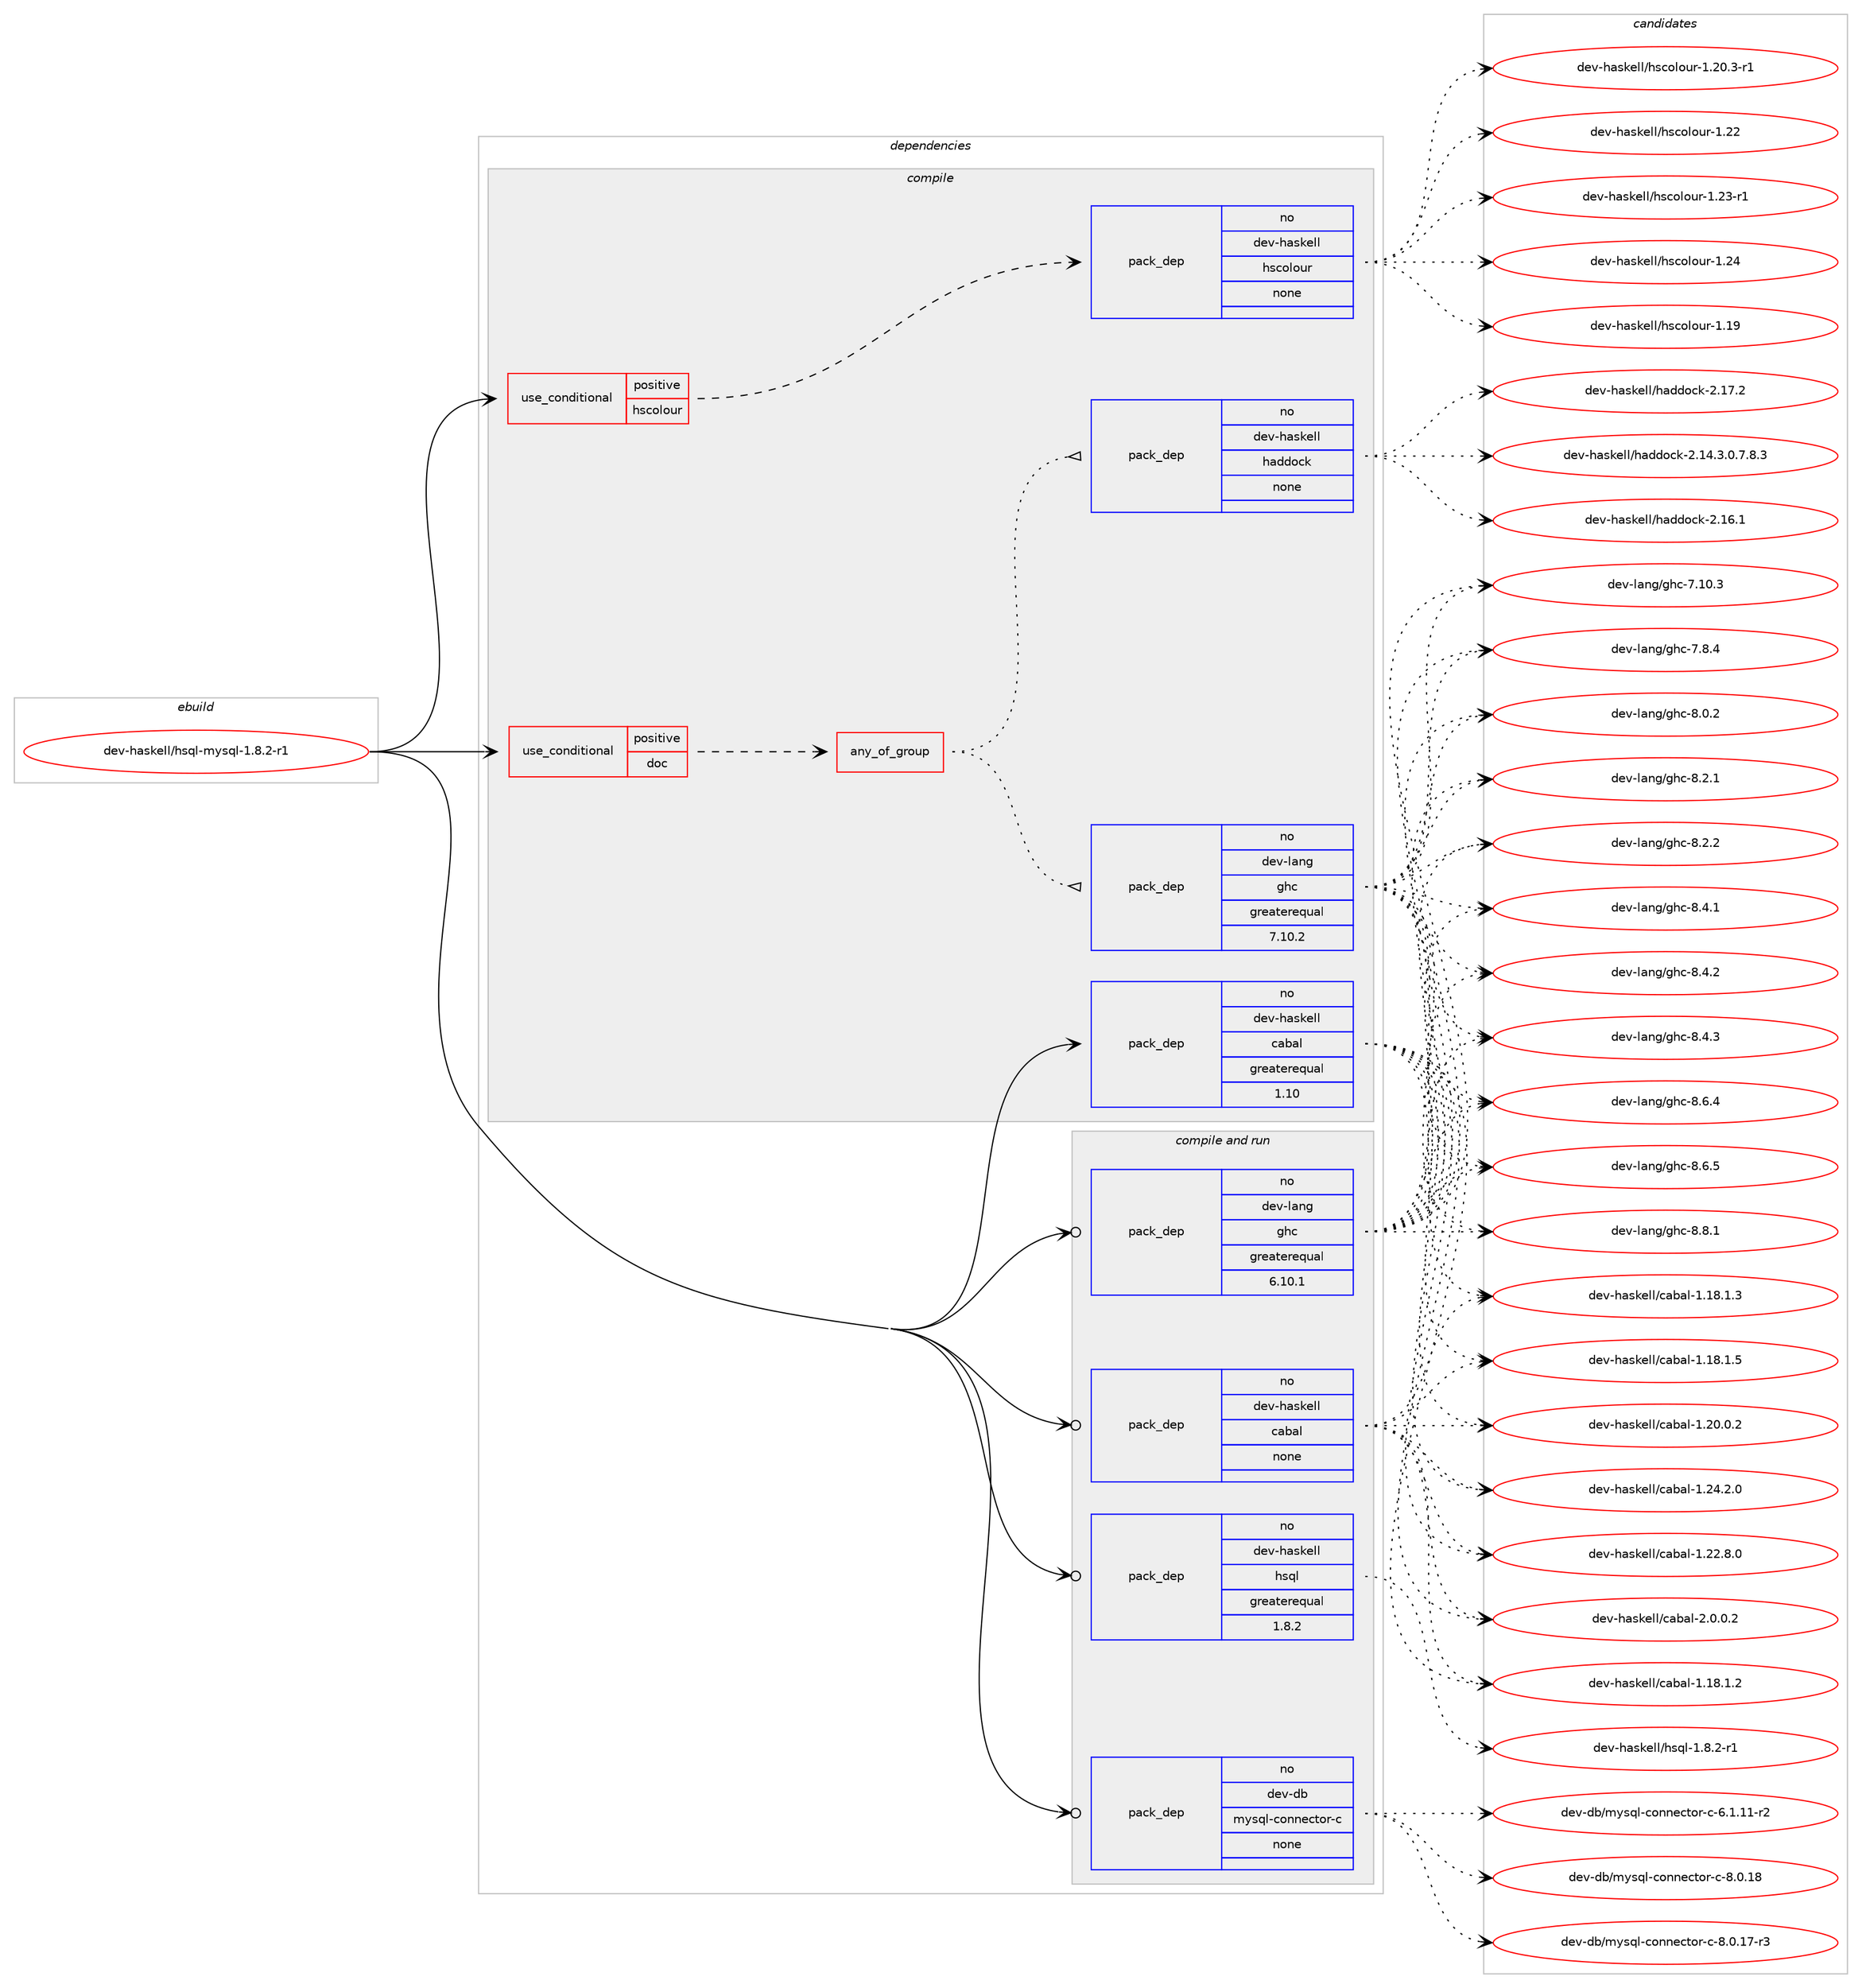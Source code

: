 digraph prolog {

# *************
# Graph options
# *************

newrank=true;
concentrate=true;
compound=true;
graph [rankdir=LR,fontname=Helvetica,fontsize=10,ranksep=1.5];#, ranksep=2.5, nodesep=0.2];
edge  [arrowhead=vee];
node  [fontname=Helvetica,fontsize=10];

# **********
# The ebuild
# **********

subgraph cluster_leftcol {
color=gray;
rank=same;
label=<<i>ebuild</i>>;
id [label="dev-haskell/hsql-mysql-1.8.2-r1", color=red, width=4, href="../dev-haskell/hsql-mysql-1.8.2-r1.svg"];
}

# ****************
# The dependencies
# ****************

subgraph cluster_midcol {
color=gray;
label=<<i>dependencies</i>>;
subgraph cluster_compile {
fillcolor="#eeeeee";
style=filled;
label=<<i>compile</i>>;
subgraph cond126222 {
dependency535718 [label=<<TABLE BORDER="0" CELLBORDER="1" CELLSPACING="0" CELLPADDING="4"><TR><TD ROWSPAN="3" CELLPADDING="10">use_conditional</TD></TR><TR><TD>positive</TD></TR><TR><TD>doc</TD></TR></TABLE>>, shape=none, color=red];
subgraph any10025 {
dependency535719 [label=<<TABLE BORDER="0" CELLBORDER="1" CELLSPACING="0" CELLPADDING="4"><TR><TD CELLPADDING="10">any_of_group</TD></TR></TABLE>>, shape=none, color=red];subgraph pack399114 {
dependency535720 [label=<<TABLE BORDER="0" CELLBORDER="1" CELLSPACING="0" CELLPADDING="4" WIDTH="220"><TR><TD ROWSPAN="6" CELLPADDING="30">pack_dep</TD></TR><TR><TD WIDTH="110">no</TD></TR><TR><TD>dev-haskell</TD></TR><TR><TD>haddock</TD></TR><TR><TD>none</TD></TR><TR><TD></TD></TR></TABLE>>, shape=none, color=blue];
}
dependency535719:e -> dependency535720:w [weight=20,style="dotted",arrowhead="oinv"];
subgraph pack399115 {
dependency535721 [label=<<TABLE BORDER="0" CELLBORDER="1" CELLSPACING="0" CELLPADDING="4" WIDTH="220"><TR><TD ROWSPAN="6" CELLPADDING="30">pack_dep</TD></TR><TR><TD WIDTH="110">no</TD></TR><TR><TD>dev-lang</TD></TR><TR><TD>ghc</TD></TR><TR><TD>greaterequal</TD></TR><TR><TD>7.10.2</TD></TR></TABLE>>, shape=none, color=blue];
}
dependency535719:e -> dependency535721:w [weight=20,style="dotted",arrowhead="oinv"];
}
dependency535718:e -> dependency535719:w [weight=20,style="dashed",arrowhead="vee"];
}
id:e -> dependency535718:w [weight=20,style="solid",arrowhead="vee"];
subgraph cond126223 {
dependency535722 [label=<<TABLE BORDER="0" CELLBORDER="1" CELLSPACING="0" CELLPADDING="4"><TR><TD ROWSPAN="3" CELLPADDING="10">use_conditional</TD></TR><TR><TD>positive</TD></TR><TR><TD>hscolour</TD></TR></TABLE>>, shape=none, color=red];
subgraph pack399116 {
dependency535723 [label=<<TABLE BORDER="0" CELLBORDER="1" CELLSPACING="0" CELLPADDING="4" WIDTH="220"><TR><TD ROWSPAN="6" CELLPADDING="30">pack_dep</TD></TR><TR><TD WIDTH="110">no</TD></TR><TR><TD>dev-haskell</TD></TR><TR><TD>hscolour</TD></TR><TR><TD>none</TD></TR><TR><TD></TD></TR></TABLE>>, shape=none, color=blue];
}
dependency535722:e -> dependency535723:w [weight=20,style="dashed",arrowhead="vee"];
}
id:e -> dependency535722:w [weight=20,style="solid",arrowhead="vee"];
subgraph pack399117 {
dependency535724 [label=<<TABLE BORDER="0" CELLBORDER="1" CELLSPACING="0" CELLPADDING="4" WIDTH="220"><TR><TD ROWSPAN="6" CELLPADDING="30">pack_dep</TD></TR><TR><TD WIDTH="110">no</TD></TR><TR><TD>dev-haskell</TD></TR><TR><TD>cabal</TD></TR><TR><TD>greaterequal</TD></TR><TR><TD>1.10</TD></TR></TABLE>>, shape=none, color=blue];
}
id:e -> dependency535724:w [weight=20,style="solid",arrowhead="vee"];
}
subgraph cluster_compileandrun {
fillcolor="#eeeeee";
style=filled;
label=<<i>compile and run</i>>;
subgraph pack399118 {
dependency535725 [label=<<TABLE BORDER="0" CELLBORDER="1" CELLSPACING="0" CELLPADDING="4" WIDTH="220"><TR><TD ROWSPAN="6" CELLPADDING="30">pack_dep</TD></TR><TR><TD WIDTH="110">no</TD></TR><TR><TD>dev-db</TD></TR><TR><TD>mysql-connector-c</TD></TR><TR><TD>none</TD></TR><TR><TD></TD></TR></TABLE>>, shape=none, color=blue];
}
id:e -> dependency535725:w [weight=20,style="solid",arrowhead="odotvee"];
subgraph pack399119 {
dependency535726 [label=<<TABLE BORDER="0" CELLBORDER="1" CELLSPACING="0" CELLPADDING="4" WIDTH="220"><TR><TD ROWSPAN="6" CELLPADDING="30">pack_dep</TD></TR><TR><TD WIDTH="110">no</TD></TR><TR><TD>dev-haskell</TD></TR><TR><TD>cabal</TD></TR><TR><TD>none</TD></TR><TR><TD></TD></TR></TABLE>>, shape=none, color=blue];
}
id:e -> dependency535726:w [weight=20,style="solid",arrowhead="odotvee"];
subgraph pack399120 {
dependency535727 [label=<<TABLE BORDER="0" CELLBORDER="1" CELLSPACING="0" CELLPADDING="4" WIDTH="220"><TR><TD ROWSPAN="6" CELLPADDING="30">pack_dep</TD></TR><TR><TD WIDTH="110">no</TD></TR><TR><TD>dev-haskell</TD></TR><TR><TD>hsql</TD></TR><TR><TD>greaterequal</TD></TR><TR><TD>1.8.2</TD></TR></TABLE>>, shape=none, color=blue];
}
id:e -> dependency535727:w [weight=20,style="solid",arrowhead="odotvee"];
subgraph pack399121 {
dependency535728 [label=<<TABLE BORDER="0" CELLBORDER="1" CELLSPACING="0" CELLPADDING="4" WIDTH="220"><TR><TD ROWSPAN="6" CELLPADDING="30">pack_dep</TD></TR><TR><TD WIDTH="110">no</TD></TR><TR><TD>dev-lang</TD></TR><TR><TD>ghc</TD></TR><TR><TD>greaterequal</TD></TR><TR><TD>6.10.1</TD></TR></TABLE>>, shape=none, color=blue];
}
id:e -> dependency535728:w [weight=20,style="solid",arrowhead="odotvee"];
}
subgraph cluster_run {
fillcolor="#eeeeee";
style=filled;
label=<<i>run</i>>;
}
}

# **************
# The candidates
# **************

subgraph cluster_choices {
rank=same;
color=gray;
label=<<i>candidates</i>>;

subgraph choice399114 {
color=black;
nodesep=1;
choice1001011184510497115107101108108471049710010011199107455046495246514648465546564651 [label="dev-haskell/haddock-2.14.3.0.7.8.3", color=red, width=4,href="../dev-haskell/haddock-2.14.3.0.7.8.3.svg"];
choice100101118451049711510710110810847104971001001119910745504649544649 [label="dev-haskell/haddock-2.16.1", color=red, width=4,href="../dev-haskell/haddock-2.16.1.svg"];
choice100101118451049711510710110810847104971001001119910745504649554650 [label="dev-haskell/haddock-2.17.2", color=red, width=4,href="../dev-haskell/haddock-2.17.2.svg"];
dependency535720:e -> choice1001011184510497115107101108108471049710010011199107455046495246514648465546564651:w [style=dotted,weight="100"];
dependency535720:e -> choice100101118451049711510710110810847104971001001119910745504649544649:w [style=dotted,weight="100"];
dependency535720:e -> choice100101118451049711510710110810847104971001001119910745504649554650:w [style=dotted,weight="100"];
}
subgraph choice399115 {
color=black;
nodesep=1;
choice1001011184510897110103471031049945554649484651 [label="dev-lang/ghc-7.10.3", color=red, width=4,href="../dev-lang/ghc-7.10.3.svg"];
choice10010111845108971101034710310499455546564652 [label="dev-lang/ghc-7.8.4", color=red, width=4,href="../dev-lang/ghc-7.8.4.svg"];
choice10010111845108971101034710310499455646484650 [label="dev-lang/ghc-8.0.2", color=red, width=4,href="../dev-lang/ghc-8.0.2.svg"];
choice10010111845108971101034710310499455646504649 [label="dev-lang/ghc-8.2.1", color=red, width=4,href="../dev-lang/ghc-8.2.1.svg"];
choice10010111845108971101034710310499455646504650 [label="dev-lang/ghc-8.2.2", color=red, width=4,href="../dev-lang/ghc-8.2.2.svg"];
choice10010111845108971101034710310499455646524649 [label="dev-lang/ghc-8.4.1", color=red, width=4,href="../dev-lang/ghc-8.4.1.svg"];
choice10010111845108971101034710310499455646524650 [label="dev-lang/ghc-8.4.2", color=red, width=4,href="../dev-lang/ghc-8.4.2.svg"];
choice10010111845108971101034710310499455646524651 [label="dev-lang/ghc-8.4.3", color=red, width=4,href="../dev-lang/ghc-8.4.3.svg"];
choice10010111845108971101034710310499455646544652 [label="dev-lang/ghc-8.6.4", color=red, width=4,href="../dev-lang/ghc-8.6.4.svg"];
choice10010111845108971101034710310499455646544653 [label="dev-lang/ghc-8.6.5", color=red, width=4,href="../dev-lang/ghc-8.6.5.svg"];
choice10010111845108971101034710310499455646564649 [label="dev-lang/ghc-8.8.1", color=red, width=4,href="../dev-lang/ghc-8.8.1.svg"];
dependency535721:e -> choice1001011184510897110103471031049945554649484651:w [style=dotted,weight="100"];
dependency535721:e -> choice10010111845108971101034710310499455546564652:w [style=dotted,weight="100"];
dependency535721:e -> choice10010111845108971101034710310499455646484650:w [style=dotted,weight="100"];
dependency535721:e -> choice10010111845108971101034710310499455646504649:w [style=dotted,weight="100"];
dependency535721:e -> choice10010111845108971101034710310499455646504650:w [style=dotted,weight="100"];
dependency535721:e -> choice10010111845108971101034710310499455646524649:w [style=dotted,weight="100"];
dependency535721:e -> choice10010111845108971101034710310499455646524650:w [style=dotted,weight="100"];
dependency535721:e -> choice10010111845108971101034710310499455646524651:w [style=dotted,weight="100"];
dependency535721:e -> choice10010111845108971101034710310499455646544652:w [style=dotted,weight="100"];
dependency535721:e -> choice10010111845108971101034710310499455646544653:w [style=dotted,weight="100"];
dependency535721:e -> choice10010111845108971101034710310499455646564649:w [style=dotted,weight="100"];
}
subgraph choice399116 {
color=black;
nodesep=1;
choice100101118451049711510710110810847104115991111081111171144549464957 [label="dev-haskell/hscolour-1.19", color=red, width=4,href="../dev-haskell/hscolour-1.19.svg"];
choice10010111845104971151071011081084710411599111108111117114454946504846514511449 [label="dev-haskell/hscolour-1.20.3-r1", color=red, width=4,href="../dev-haskell/hscolour-1.20.3-r1.svg"];
choice100101118451049711510710110810847104115991111081111171144549465050 [label="dev-haskell/hscolour-1.22", color=red, width=4,href="../dev-haskell/hscolour-1.22.svg"];
choice1001011184510497115107101108108471041159911110811111711445494650514511449 [label="dev-haskell/hscolour-1.23-r1", color=red, width=4,href="../dev-haskell/hscolour-1.23-r1.svg"];
choice100101118451049711510710110810847104115991111081111171144549465052 [label="dev-haskell/hscolour-1.24", color=red, width=4,href="../dev-haskell/hscolour-1.24.svg"];
dependency535723:e -> choice100101118451049711510710110810847104115991111081111171144549464957:w [style=dotted,weight="100"];
dependency535723:e -> choice10010111845104971151071011081084710411599111108111117114454946504846514511449:w [style=dotted,weight="100"];
dependency535723:e -> choice100101118451049711510710110810847104115991111081111171144549465050:w [style=dotted,weight="100"];
dependency535723:e -> choice1001011184510497115107101108108471041159911110811111711445494650514511449:w [style=dotted,weight="100"];
dependency535723:e -> choice100101118451049711510710110810847104115991111081111171144549465052:w [style=dotted,weight="100"];
}
subgraph choice399117 {
color=black;
nodesep=1;
choice10010111845104971151071011081084799979897108454946495646494650 [label="dev-haskell/cabal-1.18.1.2", color=red, width=4,href="../dev-haskell/cabal-1.18.1.2.svg"];
choice10010111845104971151071011081084799979897108454946495646494651 [label="dev-haskell/cabal-1.18.1.3", color=red, width=4,href="../dev-haskell/cabal-1.18.1.3.svg"];
choice10010111845104971151071011081084799979897108454946495646494653 [label="dev-haskell/cabal-1.18.1.5", color=red, width=4,href="../dev-haskell/cabal-1.18.1.5.svg"];
choice10010111845104971151071011081084799979897108454946504846484650 [label="dev-haskell/cabal-1.20.0.2", color=red, width=4,href="../dev-haskell/cabal-1.20.0.2.svg"];
choice10010111845104971151071011081084799979897108454946505046564648 [label="dev-haskell/cabal-1.22.8.0", color=red, width=4,href="../dev-haskell/cabal-1.22.8.0.svg"];
choice10010111845104971151071011081084799979897108454946505246504648 [label="dev-haskell/cabal-1.24.2.0", color=red, width=4,href="../dev-haskell/cabal-1.24.2.0.svg"];
choice100101118451049711510710110810847999798971084550464846484650 [label="dev-haskell/cabal-2.0.0.2", color=red, width=4,href="../dev-haskell/cabal-2.0.0.2.svg"];
dependency535724:e -> choice10010111845104971151071011081084799979897108454946495646494650:w [style=dotted,weight="100"];
dependency535724:e -> choice10010111845104971151071011081084799979897108454946495646494651:w [style=dotted,weight="100"];
dependency535724:e -> choice10010111845104971151071011081084799979897108454946495646494653:w [style=dotted,weight="100"];
dependency535724:e -> choice10010111845104971151071011081084799979897108454946504846484650:w [style=dotted,weight="100"];
dependency535724:e -> choice10010111845104971151071011081084799979897108454946505046564648:w [style=dotted,weight="100"];
dependency535724:e -> choice10010111845104971151071011081084799979897108454946505246504648:w [style=dotted,weight="100"];
dependency535724:e -> choice100101118451049711510710110810847999798971084550464846484650:w [style=dotted,weight="100"];
}
subgraph choice399118 {
color=black;
nodesep=1;
choice1001011184510098471091211151131084599111110110101991161111144599455446494649494511450 [label="dev-db/mysql-connector-c-6.1.11-r2", color=red, width=4,href="../dev-db/mysql-connector-c-6.1.11-r2.svg"];
choice1001011184510098471091211151131084599111110110101991161111144599455646484649554511451 [label="dev-db/mysql-connector-c-8.0.17-r3", color=red, width=4,href="../dev-db/mysql-connector-c-8.0.17-r3.svg"];
choice100101118451009847109121115113108459911111011010199116111114459945564648464956 [label="dev-db/mysql-connector-c-8.0.18", color=red, width=4,href="../dev-db/mysql-connector-c-8.0.18.svg"];
dependency535725:e -> choice1001011184510098471091211151131084599111110110101991161111144599455446494649494511450:w [style=dotted,weight="100"];
dependency535725:e -> choice1001011184510098471091211151131084599111110110101991161111144599455646484649554511451:w [style=dotted,weight="100"];
dependency535725:e -> choice100101118451009847109121115113108459911111011010199116111114459945564648464956:w [style=dotted,weight="100"];
}
subgraph choice399119 {
color=black;
nodesep=1;
choice10010111845104971151071011081084799979897108454946495646494650 [label="dev-haskell/cabal-1.18.1.2", color=red, width=4,href="../dev-haskell/cabal-1.18.1.2.svg"];
choice10010111845104971151071011081084799979897108454946495646494651 [label="dev-haskell/cabal-1.18.1.3", color=red, width=4,href="../dev-haskell/cabal-1.18.1.3.svg"];
choice10010111845104971151071011081084799979897108454946495646494653 [label="dev-haskell/cabal-1.18.1.5", color=red, width=4,href="../dev-haskell/cabal-1.18.1.5.svg"];
choice10010111845104971151071011081084799979897108454946504846484650 [label="dev-haskell/cabal-1.20.0.2", color=red, width=4,href="../dev-haskell/cabal-1.20.0.2.svg"];
choice10010111845104971151071011081084799979897108454946505046564648 [label="dev-haskell/cabal-1.22.8.0", color=red, width=4,href="../dev-haskell/cabal-1.22.8.0.svg"];
choice10010111845104971151071011081084799979897108454946505246504648 [label="dev-haskell/cabal-1.24.2.0", color=red, width=4,href="../dev-haskell/cabal-1.24.2.0.svg"];
choice100101118451049711510710110810847999798971084550464846484650 [label="dev-haskell/cabal-2.0.0.2", color=red, width=4,href="../dev-haskell/cabal-2.0.0.2.svg"];
dependency535726:e -> choice10010111845104971151071011081084799979897108454946495646494650:w [style=dotted,weight="100"];
dependency535726:e -> choice10010111845104971151071011081084799979897108454946495646494651:w [style=dotted,weight="100"];
dependency535726:e -> choice10010111845104971151071011081084799979897108454946495646494653:w [style=dotted,weight="100"];
dependency535726:e -> choice10010111845104971151071011081084799979897108454946504846484650:w [style=dotted,weight="100"];
dependency535726:e -> choice10010111845104971151071011081084799979897108454946505046564648:w [style=dotted,weight="100"];
dependency535726:e -> choice10010111845104971151071011081084799979897108454946505246504648:w [style=dotted,weight="100"];
dependency535726:e -> choice100101118451049711510710110810847999798971084550464846484650:w [style=dotted,weight="100"];
}
subgraph choice399120 {
color=black;
nodesep=1;
choice1001011184510497115107101108108471041151131084549465646504511449 [label="dev-haskell/hsql-1.8.2-r1", color=red, width=4,href="../dev-haskell/hsql-1.8.2-r1.svg"];
dependency535727:e -> choice1001011184510497115107101108108471041151131084549465646504511449:w [style=dotted,weight="100"];
}
subgraph choice399121 {
color=black;
nodesep=1;
choice1001011184510897110103471031049945554649484651 [label="dev-lang/ghc-7.10.3", color=red, width=4,href="../dev-lang/ghc-7.10.3.svg"];
choice10010111845108971101034710310499455546564652 [label="dev-lang/ghc-7.8.4", color=red, width=4,href="../dev-lang/ghc-7.8.4.svg"];
choice10010111845108971101034710310499455646484650 [label="dev-lang/ghc-8.0.2", color=red, width=4,href="../dev-lang/ghc-8.0.2.svg"];
choice10010111845108971101034710310499455646504649 [label="dev-lang/ghc-8.2.1", color=red, width=4,href="../dev-lang/ghc-8.2.1.svg"];
choice10010111845108971101034710310499455646504650 [label="dev-lang/ghc-8.2.2", color=red, width=4,href="../dev-lang/ghc-8.2.2.svg"];
choice10010111845108971101034710310499455646524649 [label="dev-lang/ghc-8.4.1", color=red, width=4,href="../dev-lang/ghc-8.4.1.svg"];
choice10010111845108971101034710310499455646524650 [label="dev-lang/ghc-8.4.2", color=red, width=4,href="../dev-lang/ghc-8.4.2.svg"];
choice10010111845108971101034710310499455646524651 [label="dev-lang/ghc-8.4.3", color=red, width=4,href="../dev-lang/ghc-8.4.3.svg"];
choice10010111845108971101034710310499455646544652 [label="dev-lang/ghc-8.6.4", color=red, width=4,href="../dev-lang/ghc-8.6.4.svg"];
choice10010111845108971101034710310499455646544653 [label="dev-lang/ghc-8.6.5", color=red, width=4,href="../dev-lang/ghc-8.6.5.svg"];
choice10010111845108971101034710310499455646564649 [label="dev-lang/ghc-8.8.1", color=red, width=4,href="../dev-lang/ghc-8.8.1.svg"];
dependency535728:e -> choice1001011184510897110103471031049945554649484651:w [style=dotted,weight="100"];
dependency535728:e -> choice10010111845108971101034710310499455546564652:w [style=dotted,weight="100"];
dependency535728:e -> choice10010111845108971101034710310499455646484650:w [style=dotted,weight="100"];
dependency535728:e -> choice10010111845108971101034710310499455646504649:w [style=dotted,weight="100"];
dependency535728:e -> choice10010111845108971101034710310499455646504650:w [style=dotted,weight="100"];
dependency535728:e -> choice10010111845108971101034710310499455646524649:w [style=dotted,weight="100"];
dependency535728:e -> choice10010111845108971101034710310499455646524650:w [style=dotted,weight="100"];
dependency535728:e -> choice10010111845108971101034710310499455646524651:w [style=dotted,weight="100"];
dependency535728:e -> choice10010111845108971101034710310499455646544652:w [style=dotted,weight="100"];
dependency535728:e -> choice10010111845108971101034710310499455646544653:w [style=dotted,weight="100"];
dependency535728:e -> choice10010111845108971101034710310499455646564649:w [style=dotted,weight="100"];
}
}

}
